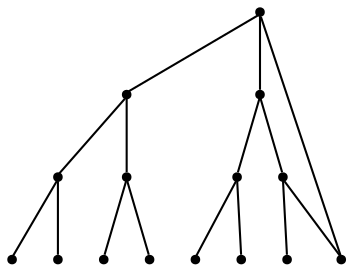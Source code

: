 graph {
  node [shape=point,comment="{\"directed\":false,\"doi\":\"10.1007/11618058_14\",\"figure\":\"3\"}"]

  v0 [pos="1304.4634811046512,2014.073282877604"]
  v1 [pos="1224.124554869186,2014.073282877604"]
  v2 [pos="1186.4873773619186,2138.793093363444"]
  v3 [pos="1060.1263762718022,1915.373331705729"]
  v4 [pos="1040.8259016170057,2184.759718577067"]
  v5 [pos="1001.5060819404071,2060.105489095052"]
  v6 [pos="931.2482240188954,1922.0721944173174"]
  v7 [pos="928.7269236010175,2293.5420099894204"]
  v8 [pos="776.4069267805232,2293.5420099894204"]
  v9 [pos="861.7654978197675,2403.1628036499023"]
  v10 [pos="656.705480105378,2184.759718577067"]
  v11 [pos="706.0855105377907,2381.4055188496905"]
  v12 [pos="591.4266805959302,2246.6680590311685"]
  v13 [pos="506.06600313408427,2138.793093363444"]
  v14 [pos="603.1663699127906,2060.105489095052"]

  v2 -- v0 [id="-5",pos="1186.4873773619186,2138.793093363444 1304.4634811046512,2014.073282877604 1304.4634811046512,2014.073282877604 1304.4634811046512,2014.073282877604"]
  v2 -- v1 [id="-6",pos="1186.4873773619186,2138.793093363444 1224.124554869186,2014.073282877604 1224.124554869186,2014.073282877604 1224.124554869186,2014.073282877604"]
  v4 -- v5 [id="-11",pos="1040.8259016170057,2184.759718577067 1001.5060819404071,2060.105489095052 1001.5060819404071,2060.105489095052 1001.5060819404071,2060.105489095052"]
  v4 -- v2 [id="-12",pos="1040.8259016170057,2184.759718577067 1186.4873773619186,2138.793093363444 1186.4873773619186,2138.793093363444 1186.4873773619186,2138.793093363444"]
  v5 -- v6 [id="-17",pos="1001.5060819404071,2060.105489095052 931.2482240188954,1922.0721944173174 931.2482240188954,1922.0721944173174 931.2482240188954,1922.0721944173174"]
  v5 -- v3 [id="-18",pos="1001.5060819404071,2060.105489095052 1060.1263762718022,1915.373331705729 1060.1263762718022,1915.373331705729 1060.1263762718022,1915.373331705729"]
  v10 -- v14 [id="-27",pos="656.705480105378,2184.759718577067 603.1663699127906,2060.105489095052 603.1663699127906,2060.105489095052 603.1663699127906,2060.105489095052"]
  v10 -- v13 [id="-28",pos="656.705480105378,2184.759718577067 506.06600313408427,2138.793093363444 506.06600313408427,2138.793093363444 506.06600313408427,2138.793093363444"]
  v11 -- v9 [id="-31",pos="706.0855105377907,2381.4055188496905 861.7654978197675,2403.1628036499023 861.7654978197675,2403.1628036499023 861.7654978197675,2403.1628036499023"]
  v11 -- v12 [id="-32",pos="706.0855105377907,2381.4055188496905 591.4266805959302,2246.6680590311685 591.4266805959302,2246.6680590311685 591.4266805959302,2246.6680590311685"]
  v8 -- v11 [id="-35",pos="776.4069267805232,2293.5420099894204 706.0855105377907,2381.4055188496905 706.0855105377907,2381.4055188496905 706.0855105377907,2381.4055188496905"]
  v8 -- v10 [id="-36",pos="776.4069267805232,2293.5420099894204 656.705480105378,2184.759718577067 656.705480105378,2184.759718577067 656.705480105378,2184.759718577067"]
  v9 -- v7 [id="-41",pos="861.7654978197675,2403.1628036499023 928.7269236010175,2293.5420099894204 928.7269236010175,2293.5420099894204 928.7269236010175,2293.5420099894204"]
  v7 -- v4 [id="-44",pos="928.7269236010175,2293.5420099894204 1040.8259016170057,2184.759718577067 1040.8259016170057,2184.759718577067 1040.8259016170057,2184.759718577067"]
  v7 -- v8 [id="-45",pos="928.7269236010175,2293.5420099894204 776.4069267805232,2293.5420099894204 776.4069267805232,2293.5420099894204 776.4069267805232,2293.5420099894204"]
}